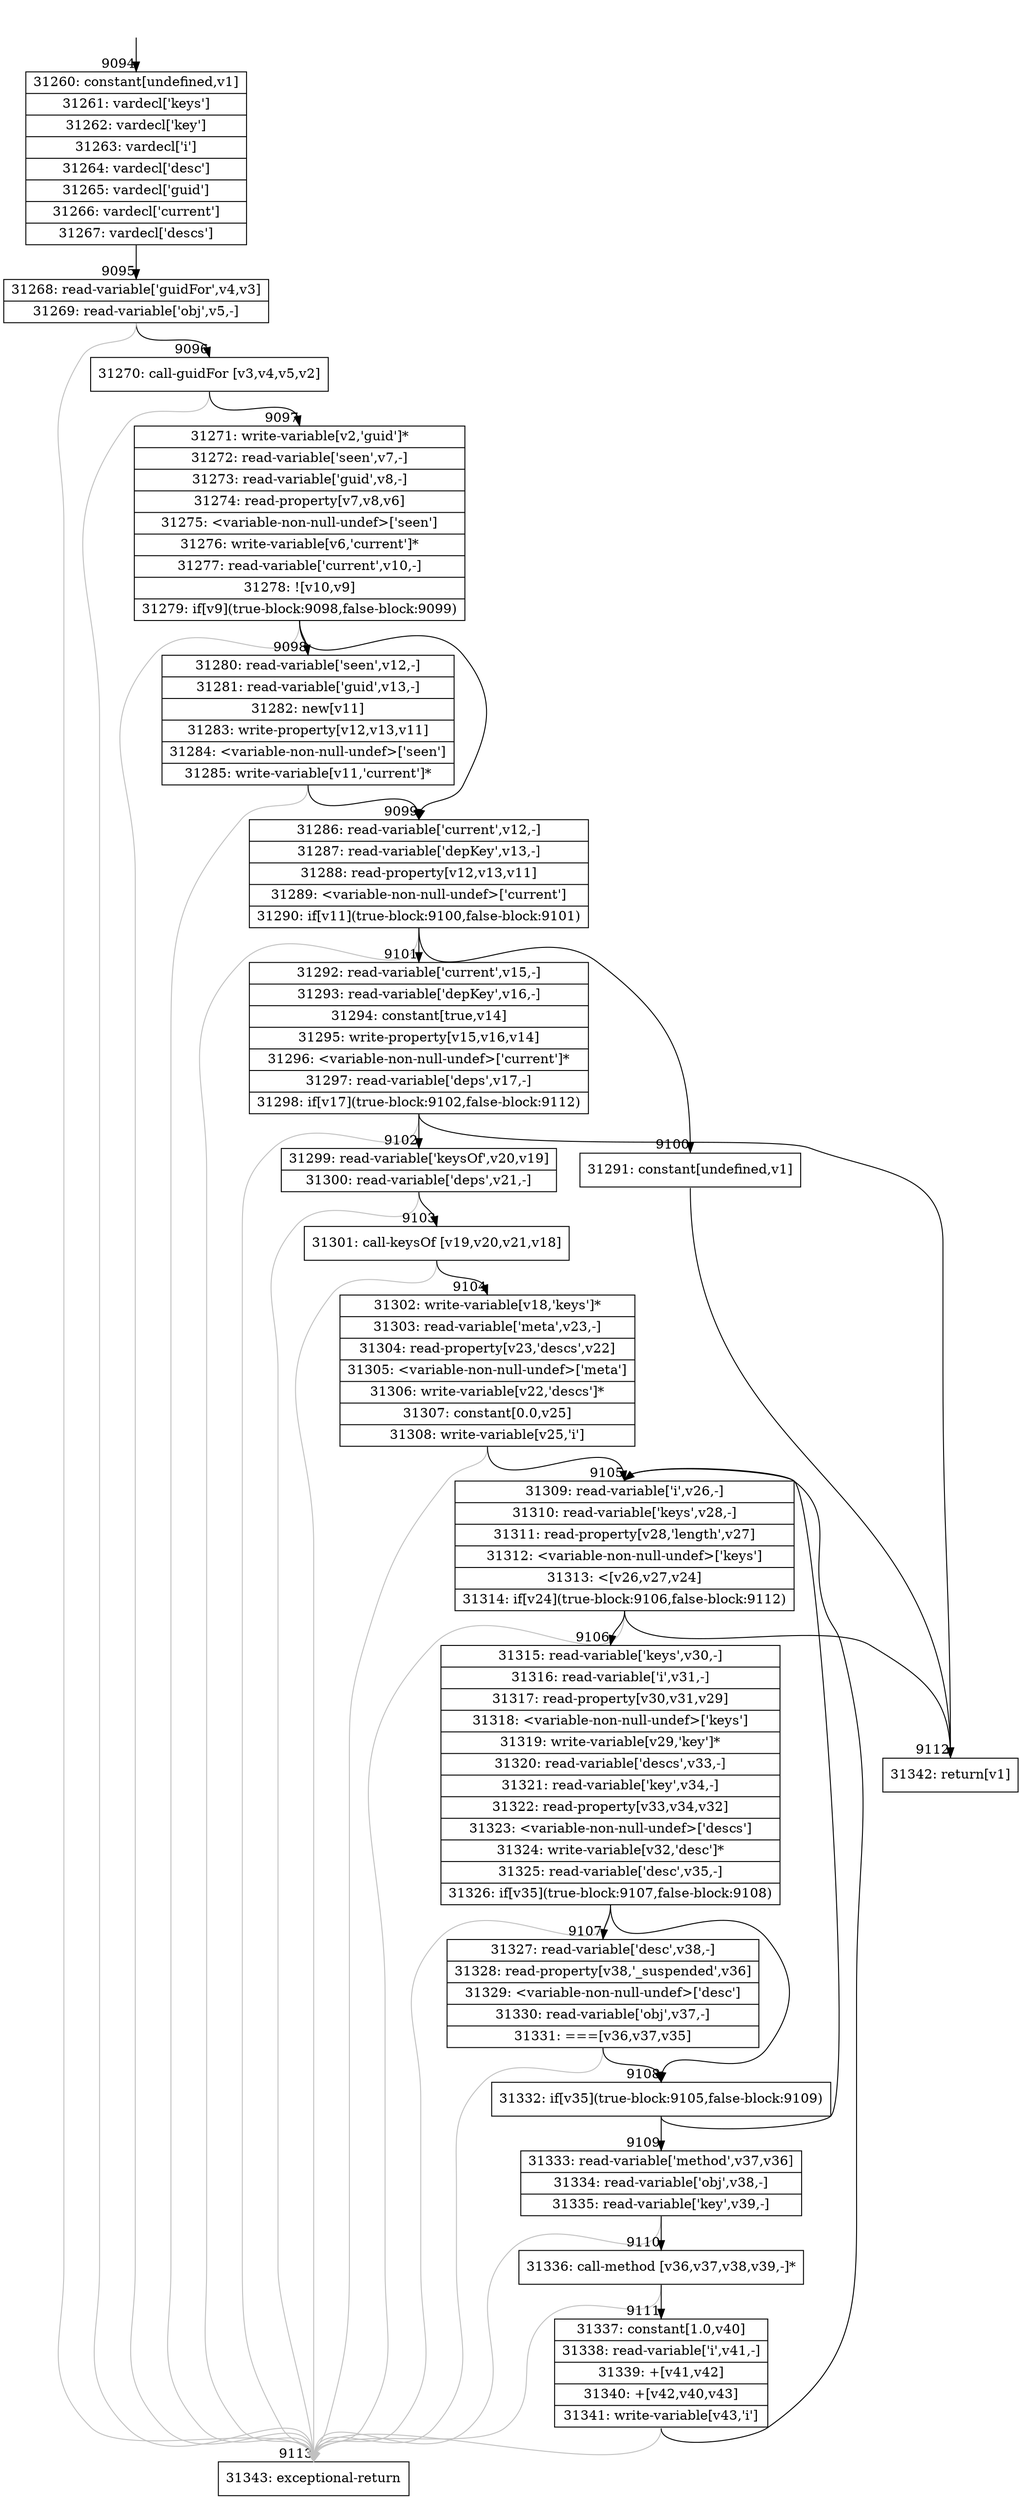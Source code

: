 digraph {
rankdir="TD"
BB_entry772[shape=none,label=""];
BB_entry772 -> BB9094 [tailport=s, headport=n, headlabel="    9094"]
BB9094 [shape=record label="{31260: constant[undefined,v1]|31261: vardecl['keys']|31262: vardecl['key']|31263: vardecl['i']|31264: vardecl['desc']|31265: vardecl['guid']|31266: vardecl['current']|31267: vardecl['descs']}" ] 
BB9094 -> BB9095 [tailport=s, headport=n, headlabel="      9095"]
BB9095 [shape=record label="{31268: read-variable['guidFor',v4,v3]|31269: read-variable['obj',v5,-]}" ] 
BB9095 -> BB9096 [tailport=s, headport=n, headlabel="      9096"]
BB9095 -> BB9113 [tailport=s, headport=n, color=gray, headlabel="      9113"]
BB9096 [shape=record label="{31270: call-guidFor [v3,v4,v5,v2]}" ] 
BB9096 -> BB9097 [tailport=s, headport=n, headlabel="      9097"]
BB9096 -> BB9113 [tailport=s, headport=n, color=gray]
BB9097 [shape=record label="{31271: write-variable[v2,'guid']*|31272: read-variable['seen',v7,-]|31273: read-variable['guid',v8,-]|31274: read-property[v7,v8,v6]|31275: \<variable-non-null-undef\>['seen']|31276: write-variable[v6,'current']*|31277: read-variable['current',v10,-]|31278: ![v10,v9]|31279: if[v9](true-block:9098,false-block:9099)}" ] 
BB9097 -> BB9098 [tailport=s, headport=n, headlabel="      9098"]
BB9097 -> BB9099 [tailport=s, headport=n, headlabel="      9099"]
BB9097 -> BB9113 [tailport=s, headport=n, color=gray]
BB9098 [shape=record label="{31280: read-variable['seen',v12,-]|31281: read-variable['guid',v13,-]|31282: new[v11]|31283: write-property[v12,v13,v11]|31284: \<variable-non-null-undef\>['seen']|31285: write-variable[v11,'current']*}" ] 
BB9098 -> BB9099 [tailport=s, headport=n]
BB9098 -> BB9113 [tailport=s, headport=n, color=gray]
BB9099 [shape=record label="{31286: read-variable['current',v12,-]|31287: read-variable['depKey',v13,-]|31288: read-property[v12,v13,v11]|31289: \<variable-non-null-undef\>['current']|31290: if[v11](true-block:9100,false-block:9101)}" ] 
BB9099 -> BB9100 [tailport=s, headport=n, headlabel="      9100"]
BB9099 -> BB9101 [tailport=s, headport=n, headlabel="      9101"]
BB9099 -> BB9113 [tailport=s, headport=n, color=gray]
BB9100 [shape=record label="{31291: constant[undefined,v1]}" ] 
BB9100 -> BB9112 [tailport=s, headport=n, headlabel="      9112"]
BB9101 [shape=record label="{31292: read-variable['current',v15,-]|31293: read-variable['depKey',v16,-]|31294: constant[true,v14]|31295: write-property[v15,v16,v14]|31296: \<variable-non-null-undef\>['current']*|31297: read-variable['deps',v17,-]|31298: if[v17](true-block:9102,false-block:9112)}" ] 
BB9101 -> BB9102 [tailport=s, headport=n, headlabel="      9102"]
BB9101 -> BB9112 [tailport=s, headport=n]
BB9101 -> BB9113 [tailport=s, headport=n, color=gray]
BB9102 [shape=record label="{31299: read-variable['keysOf',v20,v19]|31300: read-variable['deps',v21,-]}" ] 
BB9102 -> BB9103 [tailport=s, headport=n, headlabel="      9103"]
BB9102 -> BB9113 [tailport=s, headport=n, color=gray]
BB9103 [shape=record label="{31301: call-keysOf [v19,v20,v21,v18]}" ] 
BB9103 -> BB9104 [tailport=s, headport=n, headlabel="      9104"]
BB9103 -> BB9113 [tailport=s, headport=n, color=gray]
BB9104 [shape=record label="{31302: write-variable[v18,'keys']*|31303: read-variable['meta',v23,-]|31304: read-property[v23,'descs',v22]|31305: \<variable-non-null-undef\>['meta']|31306: write-variable[v22,'descs']*|31307: constant[0.0,v25]|31308: write-variable[v25,'i']}" ] 
BB9104 -> BB9105 [tailport=s, headport=n, headlabel="      9105"]
BB9104 -> BB9113 [tailport=s, headport=n, color=gray]
BB9105 [shape=record label="{31309: read-variable['i',v26,-]|31310: read-variable['keys',v28,-]|31311: read-property[v28,'length',v27]|31312: \<variable-non-null-undef\>['keys']|31313: \<[v26,v27,v24]|31314: if[v24](true-block:9106,false-block:9112)}" ] 
BB9105 -> BB9106 [tailport=s, headport=n, headlabel="      9106"]
BB9105 -> BB9112 [tailport=s, headport=n]
BB9105 -> BB9113 [tailport=s, headport=n, color=gray]
BB9106 [shape=record label="{31315: read-variable['keys',v30,-]|31316: read-variable['i',v31,-]|31317: read-property[v30,v31,v29]|31318: \<variable-non-null-undef\>['keys']|31319: write-variable[v29,'key']*|31320: read-variable['descs',v33,-]|31321: read-variable['key',v34,-]|31322: read-property[v33,v34,v32]|31323: \<variable-non-null-undef\>['descs']|31324: write-variable[v32,'desc']*|31325: read-variable['desc',v35,-]|31326: if[v35](true-block:9107,false-block:9108)}" ] 
BB9106 -> BB9108 [tailport=s, headport=n, headlabel="      9108"]
BB9106 -> BB9107 [tailport=s, headport=n, headlabel="      9107"]
BB9106 -> BB9113 [tailport=s, headport=n, color=gray]
BB9107 [shape=record label="{31327: read-variable['desc',v38,-]|31328: read-property[v38,'_suspended',v36]|31329: \<variable-non-null-undef\>['desc']|31330: read-variable['obj',v37,-]|31331: ===[v36,v37,v35]}" ] 
BB9107 -> BB9108 [tailport=s, headport=n]
BB9107 -> BB9113 [tailport=s, headport=n, color=gray]
BB9108 [shape=record label="{31332: if[v35](true-block:9105,false-block:9109)}" ] 
BB9108 -> BB9105 [tailport=s, headport=n]
BB9108 -> BB9109 [tailport=s, headport=n, headlabel="      9109"]
BB9109 [shape=record label="{31333: read-variable['method',v37,v36]|31334: read-variable['obj',v38,-]|31335: read-variable['key',v39,-]}" ] 
BB9109 -> BB9110 [tailport=s, headport=n, headlabel="      9110"]
BB9109 -> BB9113 [tailport=s, headport=n, color=gray]
BB9110 [shape=record label="{31336: call-method [v36,v37,v38,v39,-]*}" ] 
BB9110 -> BB9111 [tailport=s, headport=n, headlabel="      9111"]
BB9110 -> BB9113 [tailport=s, headport=n, color=gray]
BB9111 [shape=record label="{31337: constant[1.0,v40]|31338: read-variable['i',v41,-]|31339: +[v41,v42]|31340: +[v42,v40,v43]|31341: write-variable[v43,'i']}" ] 
BB9111 -> BB9105 [tailport=s, headport=n]
BB9111 -> BB9113 [tailport=s, headport=n, color=gray]
BB9112 [shape=record label="{31342: return[v1]}" ] 
BB9113 [shape=record label="{31343: exceptional-return}" ] 
//#$~ 16209
}
